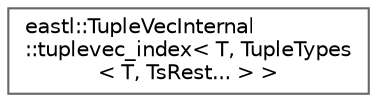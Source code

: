digraph "类继承关系图"
{
 // LATEX_PDF_SIZE
  bgcolor="transparent";
  edge [fontname=Helvetica,fontsize=10,labelfontname=Helvetica,labelfontsize=10];
  node [fontname=Helvetica,fontsize=10,shape=box,height=0.2,width=0.4];
  rankdir="LR";
  Node0 [id="Node000000",label="eastl::TupleVecInternal\l::tuplevec_index\< T, TupleTypes\l\< T, TsRest... \> \>",height=0.2,width=0.4,color="grey40", fillcolor="white", style="filled",URL="$structeastl_1_1_tuple_vec_internal_1_1tuplevec__index_3_01_t_00_01_tuple_types_3_01_t_00_01_ts_rest_8_8_8_01_4_01_4.html",tooltip=" "];
}
